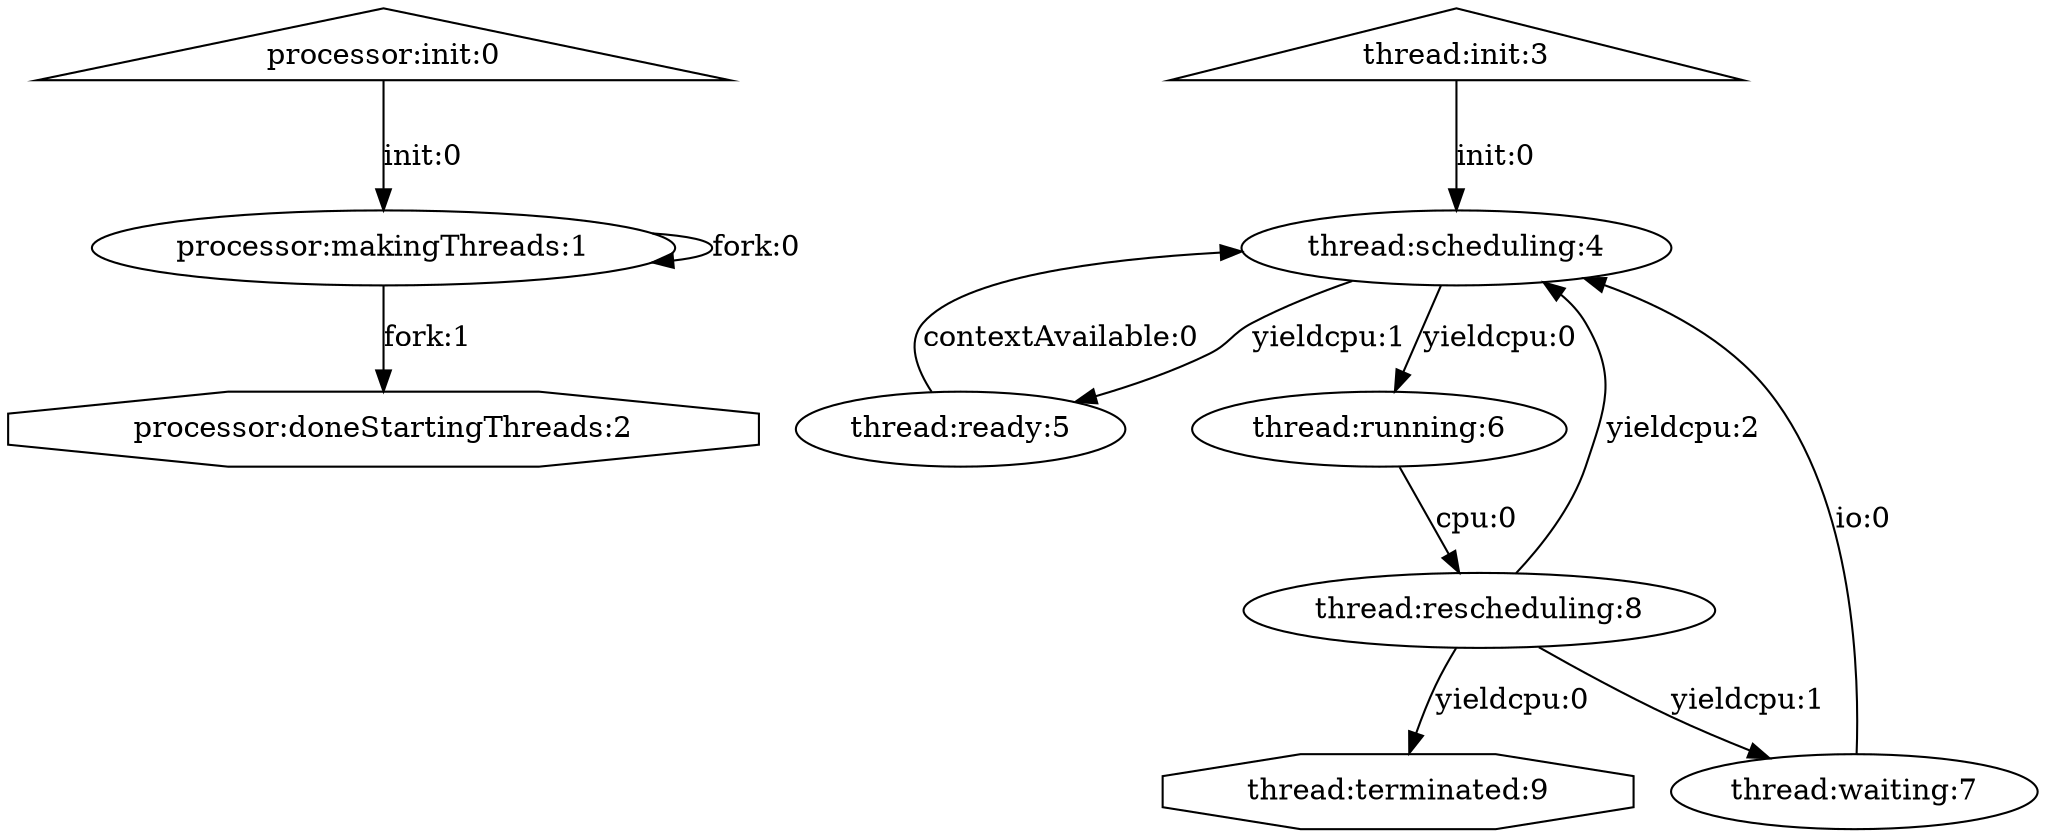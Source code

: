 digraph "fcfs.dot" {
    subgraph "processor" {
        "processor_init" [shape=triangle, label="processor:init:0"];
        "processor_makingThreads" [shape=ellipse, label="processor:makingThreads:1"];
        "processor_doneStartingThreads" [shape=octagon, label="processor:doneStartingThreads:2"];
        "processor_init" -> "processor_makingThreads" [label = "init:0"];
        "processor_makingThreads" -> "processor_makingThreads" [label = "fork:0"];
        "processor_makingThreads" -> "processor_doneStartingThreads" [label = "fork:1"];
    }
    subgraph "thread" {
        "thread_init" [shape=triangle, label="thread:init:3"];
        "thread_scheduling" [shape=ellipse, label="thread:scheduling:4"];
        "thread_ready" [shape=ellipse, label="thread:ready:5"];
        "thread_running" [shape=ellipse, label="thread:running:6"];
        "thread_waiting" [shape=ellipse, label="thread:waiting:7"];
        "thread_rescheduling" [shape=ellipse, label="thread:rescheduling:8"];
        "thread_terminated" [shape=octagon, label="thread:terminated:9"];
        "thread_init" -> "thread_scheduling" [label = "init:0"];
        "thread_scheduling" -> "thread_running" [label = "yieldcpu:0"];
        "thread_scheduling" -> "thread_ready" [label = "yieldcpu:1"];
        "thread_ready" -> "thread_scheduling" [label = "contextAvailable:0"];
        "thread_running" -> "thread_rescheduling" [label = "cpu:0"];
        "thread_waiting" -> "thread_scheduling" [label = "io:0"];
        "thread_rescheduling" -> "thread_terminated" [label = "yieldcpu:0"];
        "thread_rescheduling" -> "thread_waiting" [label = "yieldcpu:1"];
        "thread_rescheduling" -> "thread_scheduling" [label = "yieldcpu:2"];
    }
}
